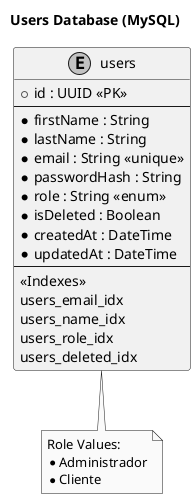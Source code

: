 @startuml
' Set up the styling
skinparam monochrome true
skinparam linetype ortho
hide empty methods

title Users Database (MySQL)

entity "users" {
  + id : UUID <<PK>>
  --
  * firstName : String
  * lastName : String
  * email : String <<unique>>
  * passwordHash : String
  * role : String <<enum>>
  * isDeleted : Boolean
  * createdAt : DateTime
  * updatedAt : DateTime
  --
  <<Indexes>>
  users_email_idx
  users_name_idx
  users_role_idx
  users_deleted_idx
}

note bottom of users
Role Values:
* Administrador
* Cliente
end note

@enduml

